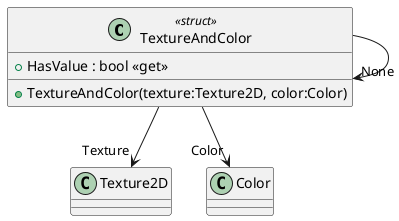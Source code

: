 @startuml
class TextureAndColor <<struct>> {
    + HasValue : bool <<get>>
    + TextureAndColor(texture:Texture2D, color:Color)
}
TextureAndColor --> "Texture" Texture2D
TextureAndColor --> "Color" Color
TextureAndColor --> "None" TextureAndColor
@enduml
